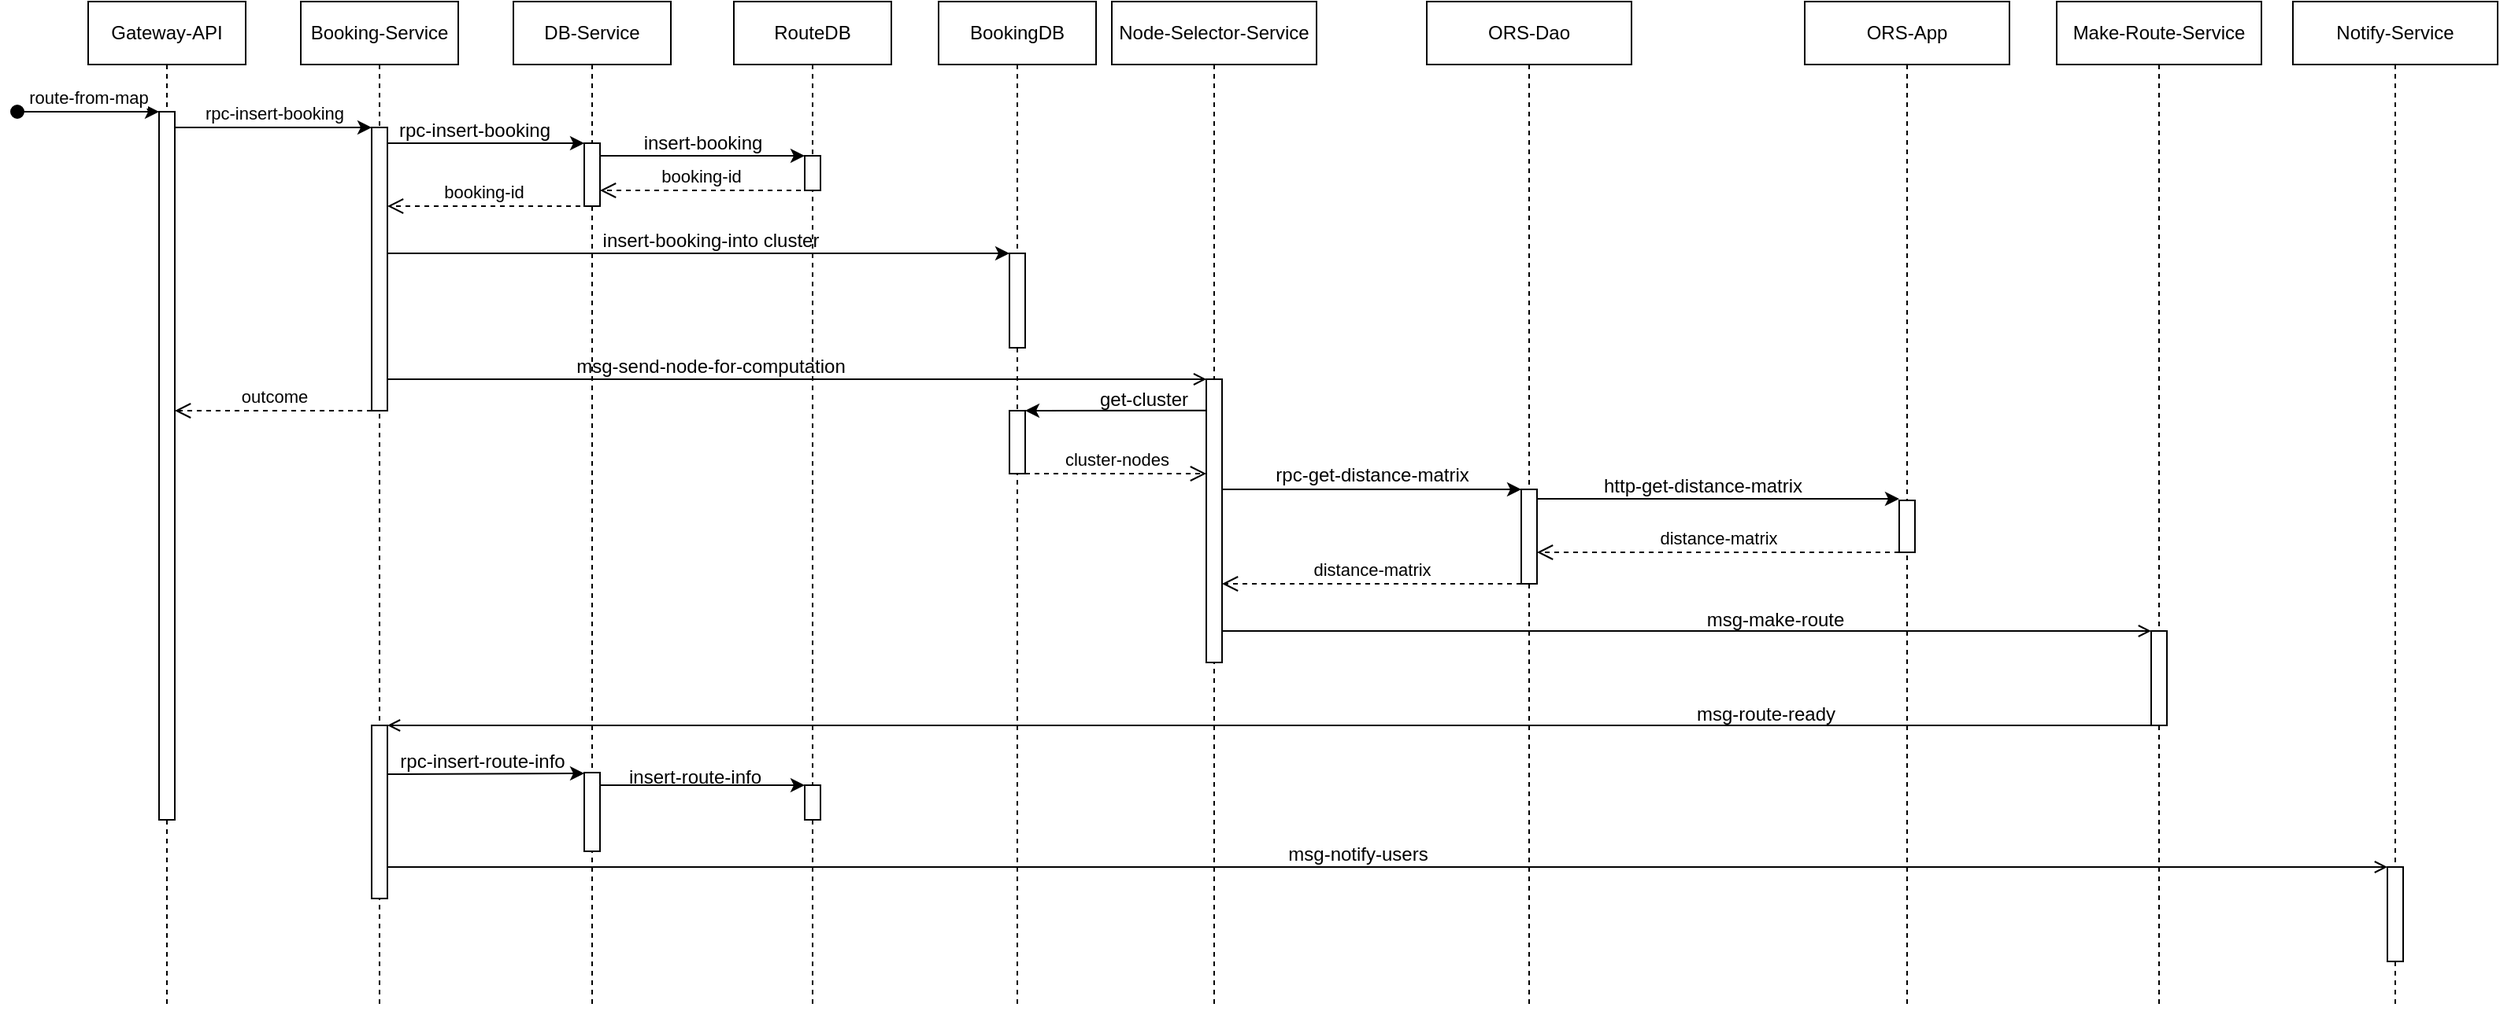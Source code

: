 <mxfile version="21.6.1" type="device">
  <diagram name="Page-1" id="2YBvvXClWsGukQMizWep">
    <mxGraphModel dx="940" dy="702" grid="1" gridSize="10" guides="1" tooltips="1" connect="1" arrows="1" fold="1" page="1" pageScale="1" pageWidth="850" pageHeight="1100" math="0" shadow="0">
      <root>
        <mxCell id="0" />
        <mxCell id="1" parent="0" />
        <mxCell id="aM9ryv3xv72pqoxQDRHE-1" value="Gateway-API" style="shape=umlLifeline;perimeter=lifelinePerimeter;whiteSpace=wrap;html=1;container=0;dropTarget=0;collapsible=0;recursiveResize=0;outlineConnect=0;portConstraint=eastwest;newEdgeStyle={&quot;edgeStyle&quot;:&quot;elbowEdgeStyle&quot;,&quot;elbow&quot;:&quot;vertical&quot;,&quot;curved&quot;:0,&quot;rounded&quot;:0};" parent="1" vertex="1">
          <mxGeometry x="210" y="100" width="100" height="640" as="geometry" />
        </mxCell>
        <mxCell id="aM9ryv3xv72pqoxQDRHE-2" value="" style="html=1;points=[];perimeter=orthogonalPerimeter;outlineConnect=0;targetShapes=umlLifeline;portConstraint=eastwest;newEdgeStyle={&quot;edgeStyle&quot;:&quot;elbowEdgeStyle&quot;,&quot;elbow&quot;:&quot;vertical&quot;,&quot;curved&quot;:0,&quot;rounded&quot;:0};" parent="aM9ryv3xv72pqoxQDRHE-1" vertex="1">
          <mxGeometry x="45" y="70" width="10" height="450" as="geometry" />
        </mxCell>
        <mxCell id="aM9ryv3xv72pqoxQDRHE-3" value="route-from-map" style="html=1;verticalAlign=bottom;startArrow=oval;endArrow=classic;startSize=8;edgeStyle=elbowEdgeStyle;elbow=vertical;curved=0;rounded=0;endFill=1;" parent="aM9ryv3xv72pqoxQDRHE-1" target="aM9ryv3xv72pqoxQDRHE-2" edge="1">
          <mxGeometry relative="1" as="geometry">
            <mxPoint x="-45" y="70" as="sourcePoint" />
          </mxGeometry>
        </mxCell>
        <mxCell id="aM9ryv3xv72pqoxQDRHE-5" value="Booking-Service" style="shape=umlLifeline;perimeter=lifelinePerimeter;whiteSpace=wrap;html=1;container=0;dropTarget=0;collapsible=0;recursiveResize=0;outlineConnect=0;portConstraint=eastwest;newEdgeStyle={&quot;edgeStyle&quot;:&quot;elbowEdgeStyle&quot;,&quot;elbow&quot;:&quot;vertical&quot;,&quot;curved&quot;:0,&quot;rounded&quot;:0};" parent="1" vertex="1">
          <mxGeometry x="345" y="100" width="100" height="640" as="geometry" />
        </mxCell>
        <mxCell id="aM9ryv3xv72pqoxQDRHE-6" value="" style="html=1;points=[];perimeter=orthogonalPerimeter;outlineConnect=0;targetShapes=umlLifeline;portConstraint=eastwest;newEdgeStyle={&quot;edgeStyle&quot;:&quot;elbowEdgeStyle&quot;,&quot;elbow&quot;:&quot;vertical&quot;,&quot;curved&quot;:0,&quot;rounded&quot;:0};" parent="aM9ryv3xv72pqoxQDRHE-5" vertex="1">
          <mxGeometry x="45" y="80" width="10" height="180" as="geometry" />
        </mxCell>
        <mxCell id="IHLAlMQquA-5X1Fei5Ps-35" value="" style="html=1;points=[];perimeter=orthogonalPerimeter;outlineConnect=0;targetShapes=umlLifeline;portConstraint=eastwest;newEdgeStyle={&quot;edgeStyle&quot;:&quot;elbowEdgeStyle&quot;,&quot;elbow&quot;:&quot;vertical&quot;,&quot;curved&quot;:0,&quot;rounded&quot;:0};" parent="aM9ryv3xv72pqoxQDRHE-5" vertex="1">
          <mxGeometry x="45" y="460" width="10" height="110" as="geometry" />
        </mxCell>
        <mxCell id="aM9ryv3xv72pqoxQDRHE-7" value="rpc-insert-booking" style="html=1;verticalAlign=bottom;endArrow=classic;edgeStyle=elbowEdgeStyle;elbow=vertical;curved=0;rounded=0;endFill=1;" parent="1" source="aM9ryv3xv72pqoxQDRHE-2" target="aM9ryv3xv72pqoxQDRHE-6" edge="1">
          <mxGeometry relative="1" as="geometry">
            <mxPoint x="320" y="190" as="sourcePoint" />
            <Array as="points">
              <mxPoint x="305" y="180" />
            </Array>
          </mxGeometry>
        </mxCell>
        <mxCell id="aM9ryv3xv72pqoxQDRHE-8" value="outcome" style="html=1;verticalAlign=bottom;endArrow=open;dashed=1;endSize=8;edgeStyle=elbowEdgeStyle;elbow=vertical;curved=0;rounded=0;" parent="1" edge="1">
          <mxGeometry relative="1" as="geometry">
            <mxPoint x="265" y="360" as="targetPoint" />
            <Array as="points">
              <mxPoint x="315" y="360" />
            </Array>
            <mxPoint x="390" y="360" as="sourcePoint" />
          </mxGeometry>
        </mxCell>
        <mxCell id="1qJho_wK9-XxOotD1mHt-2" value="Make-Route-Service" style="shape=umlLifeline;perimeter=lifelinePerimeter;whiteSpace=wrap;html=1;container=0;dropTarget=0;collapsible=0;recursiveResize=0;outlineConnect=0;portConstraint=eastwest;newEdgeStyle={&quot;edgeStyle&quot;:&quot;elbowEdgeStyle&quot;,&quot;elbow&quot;:&quot;vertical&quot;,&quot;curved&quot;:0,&quot;rounded&quot;:0};" parent="1" vertex="1">
          <mxGeometry x="1460" y="100" width="130" height="640" as="geometry" />
        </mxCell>
        <mxCell id="1qJho_wK9-XxOotD1mHt-3" value="" style="html=1;points=[];perimeter=orthogonalPerimeter;outlineConnect=0;targetShapes=umlLifeline;portConstraint=eastwest;newEdgeStyle={&quot;edgeStyle&quot;:&quot;elbowEdgeStyle&quot;,&quot;elbow&quot;:&quot;vertical&quot;,&quot;curved&quot;:0,&quot;rounded&quot;:0};" parent="1qJho_wK9-XxOotD1mHt-2" vertex="1">
          <mxGeometry x="60" y="400" width="10" height="60" as="geometry" />
        </mxCell>
        <mxCell id="1qJho_wK9-XxOotD1mHt-4" value="DB-Service" style="shape=umlLifeline;perimeter=lifelinePerimeter;whiteSpace=wrap;html=1;container=0;dropTarget=0;collapsible=0;recursiveResize=0;outlineConnect=0;portConstraint=eastwest;newEdgeStyle={&quot;edgeStyle&quot;:&quot;elbowEdgeStyle&quot;,&quot;elbow&quot;:&quot;vertical&quot;,&quot;curved&quot;:0,&quot;rounded&quot;:0};" parent="1" vertex="1">
          <mxGeometry x="480" y="100" width="100" height="640" as="geometry" />
        </mxCell>
        <mxCell id="1qJho_wK9-XxOotD1mHt-5" value="" style="html=1;points=[];perimeter=orthogonalPerimeter;outlineConnect=0;targetShapes=umlLifeline;portConstraint=eastwest;newEdgeStyle={&quot;edgeStyle&quot;:&quot;elbowEdgeStyle&quot;,&quot;elbow&quot;:&quot;vertical&quot;,&quot;curved&quot;:0,&quot;rounded&quot;:0};" parent="1qJho_wK9-XxOotD1mHt-4" vertex="1">
          <mxGeometry x="45" y="90" width="10" height="40" as="geometry" />
        </mxCell>
        <mxCell id="IHLAlMQquA-5X1Fei5Ps-38" value="" style="html=1;points=[];perimeter=orthogonalPerimeter;outlineConnect=0;targetShapes=umlLifeline;portConstraint=eastwest;newEdgeStyle={&quot;edgeStyle&quot;:&quot;elbowEdgeStyle&quot;,&quot;elbow&quot;:&quot;vertical&quot;,&quot;curved&quot;:0,&quot;rounded&quot;:0};" parent="1qJho_wK9-XxOotD1mHt-4" vertex="1">
          <mxGeometry x="45" y="490" width="10" height="50" as="geometry" />
        </mxCell>
        <mxCell id="1qJho_wK9-XxOotD1mHt-6" value="Node-Selector-Service" style="shape=umlLifeline;perimeter=lifelinePerimeter;whiteSpace=wrap;html=1;container=0;dropTarget=0;collapsible=0;recursiveResize=0;outlineConnect=0;portConstraint=eastwest;newEdgeStyle={&quot;edgeStyle&quot;:&quot;elbowEdgeStyle&quot;,&quot;elbow&quot;:&quot;vertical&quot;,&quot;curved&quot;:0,&quot;rounded&quot;:0};" parent="1" vertex="1">
          <mxGeometry x="860" y="100" width="130" height="640" as="geometry" />
        </mxCell>
        <mxCell id="1qJho_wK9-XxOotD1mHt-7" value="" style="html=1;points=[];perimeter=orthogonalPerimeter;outlineConnect=0;targetShapes=umlLifeline;portConstraint=eastwest;newEdgeStyle={&quot;edgeStyle&quot;:&quot;elbowEdgeStyle&quot;,&quot;elbow&quot;:&quot;vertical&quot;,&quot;curved&quot;:0,&quot;rounded&quot;:0};" parent="1qJho_wK9-XxOotD1mHt-6" vertex="1">
          <mxGeometry x="60" y="240" width="10" height="180" as="geometry" />
        </mxCell>
        <mxCell id="1qJho_wK9-XxOotD1mHt-8" value="RouteDB" style="shape=umlLifeline;perimeter=lifelinePerimeter;whiteSpace=wrap;html=1;container=0;dropTarget=0;collapsible=0;recursiveResize=0;outlineConnect=0;portConstraint=eastwest;newEdgeStyle={&quot;edgeStyle&quot;:&quot;elbowEdgeStyle&quot;,&quot;elbow&quot;:&quot;vertical&quot;,&quot;curved&quot;:0,&quot;rounded&quot;:0};" parent="1" vertex="1">
          <mxGeometry x="620" y="100" width="100" height="640" as="geometry" />
        </mxCell>
        <mxCell id="1qJho_wK9-XxOotD1mHt-9" value="" style="html=1;points=[];perimeter=orthogonalPerimeter;outlineConnect=0;targetShapes=umlLifeline;portConstraint=eastwest;newEdgeStyle={&quot;edgeStyle&quot;:&quot;elbowEdgeStyle&quot;,&quot;elbow&quot;:&quot;vertical&quot;,&quot;curved&quot;:0,&quot;rounded&quot;:0};" parent="1qJho_wK9-XxOotD1mHt-8" vertex="1">
          <mxGeometry x="45" y="98" width="10" height="22" as="geometry" />
        </mxCell>
        <mxCell id="IHLAlMQquA-5X1Fei5Ps-41" value="" style="html=1;points=[];perimeter=orthogonalPerimeter;outlineConnect=0;targetShapes=umlLifeline;portConstraint=eastwest;newEdgeStyle={&quot;edgeStyle&quot;:&quot;elbowEdgeStyle&quot;,&quot;elbow&quot;:&quot;vertical&quot;,&quot;curved&quot;:0,&quot;rounded&quot;:0};" parent="1qJho_wK9-XxOotD1mHt-8" vertex="1">
          <mxGeometry x="45" y="498" width="10" height="22" as="geometry" />
        </mxCell>
        <mxCell id="1qJho_wK9-XxOotD1mHt-10" value="BookingDB" style="shape=umlLifeline;perimeter=lifelinePerimeter;whiteSpace=wrap;html=1;container=0;dropTarget=0;collapsible=0;recursiveResize=0;outlineConnect=0;portConstraint=eastwest;newEdgeStyle={&quot;edgeStyle&quot;:&quot;elbowEdgeStyle&quot;,&quot;elbow&quot;:&quot;vertical&quot;,&quot;curved&quot;:0,&quot;rounded&quot;:0};" parent="1" vertex="1">
          <mxGeometry x="750" y="100" width="100" height="640" as="geometry" />
        </mxCell>
        <mxCell id="1qJho_wK9-XxOotD1mHt-11" value="" style="html=1;points=[];perimeter=orthogonalPerimeter;outlineConnect=0;targetShapes=umlLifeline;portConstraint=eastwest;newEdgeStyle={&quot;edgeStyle&quot;:&quot;elbowEdgeStyle&quot;,&quot;elbow&quot;:&quot;vertical&quot;,&quot;curved&quot;:0,&quot;rounded&quot;:0};" parent="1qJho_wK9-XxOotD1mHt-10" vertex="1">
          <mxGeometry x="45" y="160" width="10" height="60" as="geometry" />
        </mxCell>
        <mxCell id="IHLAlMQquA-5X1Fei5Ps-20" value="" style="html=1;points=[];perimeter=orthogonalPerimeter;outlineConnect=0;targetShapes=umlLifeline;portConstraint=eastwest;newEdgeStyle={&quot;edgeStyle&quot;:&quot;elbowEdgeStyle&quot;,&quot;elbow&quot;:&quot;vertical&quot;,&quot;curved&quot;:0,&quot;rounded&quot;:0};" parent="1qJho_wK9-XxOotD1mHt-10" vertex="1">
          <mxGeometry x="45" y="260" width="10" height="40" as="geometry" />
        </mxCell>
        <mxCell id="1qJho_wK9-XxOotD1mHt-12" value="ORS-App" style="shape=umlLifeline;perimeter=lifelinePerimeter;whiteSpace=wrap;html=1;container=0;dropTarget=0;collapsible=0;recursiveResize=0;outlineConnect=0;portConstraint=eastwest;newEdgeStyle={&quot;edgeStyle&quot;:&quot;elbowEdgeStyle&quot;,&quot;elbow&quot;:&quot;vertical&quot;,&quot;curved&quot;:0,&quot;rounded&quot;:0};" parent="1" vertex="1">
          <mxGeometry x="1300" y="100" width="130" height="640" as="geometry" />
        </mxCell>
        <mxCell id="1qJho_wK9-XxOotD1mHt-13" value="" style="html=1;points=[];perimeter=orthogonalPerimeter;outlineConnect=0;targetShapes=umlLifeline;portConstraint=eastwest;newEdgeStyle={&quot;edgeStyle&quot;:&quot;elbowEdgeStyle&quot;,&quot;elbow&quot;:&quot;vertical&quot;,&quot;curved&quot;:0,&quot;rounded&quot;:0};" parent="1qJho_wK9-XxOotD1mHt-12" vertex="1">
          <mxGeometry x="60" y="317" width="10" height="33" as="geometry" />
        </mxCell>
        <mxCell id="IHLAlMQquA-5X1Fei5Ps-1" value="ORS-Dao" style="shape=umlLifeline;perimeter=lifelinePerimeter;whiteSpace=wrap;html=1;container=0;dropTarget=0;collapsible=0;recursiveResize=0;outlineConnect=0;portConstraint=eastwest;newEdgeStyle={&quot;edgeStyle&quot;:&quot;elbowEdgeStyle&quot;,&quot;elbow&quot;:&quot;vertical&quot;,&quot;curved&quot;:0,&quot;rounded&quot;:0};" parent="1" vertex="1">
          <mxGeometry x="1060" y="100" width="130" height="640" as="geometry" />
        </mxCell>
        <mxCell id="IHLAlMQquA-5X1Fei5Ps-2" value="" style="html=1;points=[];perimeter=orthogonalPerimeter;outlineConnect=0;targetShapes=umlLifeline;portConstraint=eastwest;newEdgeStyle={&quot;edgeStyle&quot;:&quot;elbowEdgeStyle&quot;,&quot;elbow&quot;:&quot;vertical&quot;,&quot;curved&quot;:0,&quot;rounded&quot;:0};" parent="IHLAlMQquA-5X1Fei5Ps-1" vertex="1">
          <mxGeometry x="60" y="310" width="10" height="60" as="geometry" />
        </mxCell>
        <mxCell id="IHLAlMQquA-5X1Fei5Ps-3" style="edgeStyle=elbowEdgeStyle;rounded=0;orthogonalLoop=1;jettySize=auto;html=1;elbow=vertical;curved=0;" parent="1" target="1qJho_wK9-XxOotD1mHt-5" edge="1">
          <mxGeometry relative="1" as="geometry">
            <mxPoint x="400" y="190" as="sourcePoint" />
            <mxPoint x="520" y="190" as="targetPoint" />
            <Array as="points">
              <mxPoint x="463" y="190" />
            </Array>
          </mxGeometry>
        </mxCell>
        <mxCell id="IHLAlMQquA-5X1Fei5Ps-4" value="rpc-insert-booking" style="text;html=1;align=center;verticalAlign=middle;resizable=0;points=[];autosize=1;strokeColor=none;fillColor=none;" parent="1" vertex="1">
          <mxGeometry x="395" y="167" width="120" height="30" as="geometry" />
        </mxCell>
        <mxCell id="IHLAlMQquA-5X1Fei5Ps-5" value="" style="edgeStyle=elbowEdgeStyle;rounded=0;orthogonalLoop=1;jettySize=auto;html=1;elbow=vertical;curved=0;" parent="1" edge="1">
          <mxGeometry relative="1" as="geometry">
            <mxPoint x="535" y="198" as="sourcePoint" />
            <mxPoint x="665" y="198" as="targetPoint" />
            <Array as="points">
              <mxPoint x="600" y="198" />
            </Array>
          </mxGeometry>
        </mxCell>
        <mxCell id="IHLAlMQquA-5X1Fei5Ps-6" value="insert-booking" style="text;html=1;align=center;verticalAlign=middle;resizable=0;points=[];autosize=1;strokeColor=none;fillColor=none;" parent="1" vertex="1">
          <mxGeometry x="550" y="175" width="100" height="30" as="geometry" />
        </mxCell>
        <mxCell id="IHLAlMQquA-5X1Fei5Ps-7" value="booking-id" style="html=1;verticalAlign=bottom;endArrow=open;dashed=1;endSize=8;edgeStyle=elbowEdgeStyle;elbow=vertical;curved=0;rounded=0;" parent="1" target="1qJho_wK9-XxOotD1mHt-5" edge="1">
          <mxGeometry relative="1" as="geometry">
            <mxPoint x="537.5" y="220" as="targetPoint" />
            <Array as="points">
              <mxPoint x="587.5" y="220" />
            </Array>
            <mxPoint x="662.5" y="220" as="sourcePoint" />
          </mxGeometry>
        </mxCell>
        <mxCell id="IHLAlMQquA-5X1Fei5Ps-8" value="booking-id" style="html=1;verticalAlign=bottom;endArrow=open;dashed=1;endSize=8;edgeStyle=elbowEdgeStyle;elbow=vertical;curved=0;rounded=0;" parent="1" edge="1">
          <mxGeometry relative="1" as="geometry">
            <mxPoint x="400" y="230" as="targetPoint" />
            <Array as="points">
              <mxPoint x="447.5" y="230" />
            </Array>
            <mxPoint x="522.5" y="230" as="sourcePoint" />
          </mxGeometry>
        </mxCell>
        <mxCell id="IHLAlMQquA-5X1Fei5Ps-9" style="edgeStyle=elbowEdgeStyle;rounded=0;orthogonalLoop=1;jettySize=auto;html=1;elbow=vertical;curved=0;" parent="1" source="aM9ryv3xv72pqoxQDRHE-6" target="1qJho_wK9-XxOotD1mHt-11" edge="1">
          <mxGeometry relative="1" as="geometry">
            <mxPoint x="790" y="260" as="targetPoint" />
            <Array as="points">
              <mxPoint x="575" y="260" />
            </Array>
          </mxGeometry>
        </mxCell>
        <mxCell id="IHLAlMQquA-5X1Fei5Ps-10" value="insert-booking-into cluster" style="text;html=1;align=center;verticalAlign=middle;resizable=0;points=[];autosize=1;strokeColor=none;fillColor=none;" parent="1" vertex="1">
          <mxGeometry x="525" y="237" width="160" height="30" as="geometry" />
        </mxCell>
        <mxCell id="IHLAlMQquA-5X1Fei5Ps-16" style="edgeStyle=elbowEdgeStyle;rounded=0;orthogonalLoop=1;jettySize=auto;html=1;elbow=vertical;curved=0;endArrow=open;endFill=0;entryX=1.001;entryY=0.088;entryDx=0;entryDy=0;entryPerimeter=0;" parent="1" target="IHLAlMQquA-5X1Fei5Ps-23" edge="1">
          <mxGeometry relative="1" as="geometry">
            <mxPoint x="400" y="340" as="sourcePoint" />
            <mxPoint x="940" y="340" as="targetPoint" />
            <Array as="points">
              <mxPoint x="650" y="340" />
            </Array>
          </mxGeometry>
        </mxCell>
        <mxCell id="IHLAlMQquA-5X1Fei5Ps-19" value="msg-send-node-for-computation" style="text;html=1;align=center;verticalAlign=middle;resizable=0;points=[];autosize=1;strokeColor=none;fillColor=none;" parent="1" vertex="1">
          <mxGeometry x="510" y="317" width="190" height="30" as="geometry" />
        </mxCell>
        <mxCell id="IHLAlMQquA-5X1Fei5Ps-21" style="edgeStyle=elbowEdgeStyle;rounded=0;orthogonalLoop=1;jettySize=auto;html=1;elbow=vertical;curved=0;exitX=0.996;exitY=0.729;exitDx=0;exitDy=0;exitPerimeter=0;" parent="1" source="IHLAlMQquA-5X1Fei5Ps-23" edge="1">
          <mxGeometry relative="1" as="geometry">
            <mxPoint x="940" y="360" as="sourcePoint" />
            <mxPoint x="805" y="360" as="targetPoint" />
          </mxGeometry>
        </mxCell>
        <mxCell id="IHLAlMQquA-5X1Fei5Ps-23" value="get-cluster" style="text;html=1;align=center;verticalAlign=middle;resizable=0;points=[];autosize=1;strokeColor=none;fillColor=none;" parent="1" vertex="1">
          <mxGeometry x="840" y="338" width="80" height="30" as="geometry" />
        </mxCell>
        <mxCell id="IHLAlMQquA-5X1Fei5Ps-24" value="cluster-nodes" style="html=1;verticalAlign=bottom;endArrow=open;dashed=1;endSize=8;edgeStyle=elbowEdgeStyle;elbow=vertical;curved=0;rounded=0;" parent="1" source="IHLAlMQquA-5X1Fei5Ps-20" target="1qJho_wK9-XxOotD1mHt-7" edge="1">
          <mxGeometry relative="1" as="geometry">
            <mxPoint x="935" y="400" as="targetPoint" />
            <Array as="points">
              <mxPoint x="860" y="400" />
            </Array>
            <mxPoint x="810" y="400" as="sourcePoint" />
          </mxGeometry>
        </mxCell>
        <mxCell id="IHLAlMQquA-5X1Fei5Ps-25" style="edgeStyle=elbowEdgeStyle;rounded=0;orthogonalLoop=1;jettySize=auto;html=1;elbow=vertical;curved=0;" parent="1" edge="1">
          <mxGeometry relative="1" as="geometry">
            <mxPoint x="930" y="410" as="sourcePoint" />
            <mxPoint x="1120" y="410" as="targetPoint" />
          </mxGeometry>
        </mxCell>
        <mxCell id="IHLAlMQquA-5X1Fei5Ps-26" value="rpc-get-distance-matrix" style="text;html=1;align=center;verticalAlign=middle;resizable=0;points=[];autosize=1;strokeColor=none;fillColor=none;" parent="1" vertex="1">
          <mxGeometry x="950" y="386" width="150" height="30" as="geometry" />
        </mxCell>
        <mxCell id="IHLAlMQquA-5X1Fei5Ps-27" value="http-get-distance-matrix" style="text;html=1;align=center;verticalAlign=middle;resizable=0;points=[];autosize=1;strokeColor=none;fillColor=none;" parent="1" vertex="1">
          <mxGeometry x="1160" y="393" width="150" height="30" as="geometry" />
        </mxCell>
        <mxCell id="IHLAlMQquA-5X1Fei5Ps-28" style="edgeStyle=elbowEdgeStyle;rounded=0;orthogonalLoop=1;jettySize=auto;html=1;elbow=vertical;curved=0;" parent="1" edge="1">
          <mxGeometry relative="1" as="geometry">
            <mxPoint x="1130.0" y="416.003" as="sourcePoint" />
            <mxPoint x="1360" y="416.0" as="targetPoint" />
          </mxGeometry>
        </mxCell>
        <mxCell id="IHLAlMQquA-5X1Fei5Ps-30" value="distance-matrix" style="html=1;verticalAlign=bottom;endArrow=open;dashed=1;endSize=8;edgeStyle=elbowEdgeStyle;elbow=vertical;curved=0;rounded=0;" parent="1" source="IHLAlMQquA-5X1Fei5Ps-2" edge="1">
          <mxGeometry relative="1" as="geometry">
            <mxPoint x="930" y="470" as="targetPoint" />
            <Array as="points">
              <mxPoint x="1070" y="470" />
            </Array>
            <mxPoint x="1160" y="470" as="sourcePoint" />
          </mxGeometry>
        </mxCell>
        <mxCell id="IHLAlMQquA-5X1Fei5Ps-31" value="distance-matrix" style="html=1;verticalAlign=bottom;endArrow=open;dashed=1;endSize=8;edgeStyle=elbowEdgeStyle;elbow=vertical;curved=0;rounded=0;" parent="1" edge="1">
          <mxGeometry relative="1" as="geometry">
            <mxPoint x="1130.0" y="450.308" as="targetPoint" />
            <Array as="points" />
            <mxPoint x="1360" y="450" as="sourcePoint" />
          </mxGeometry>
        </mxCell>
        <mxCell id="IHLAlMQquA-5X1Fei5Ps-32" style="edgeStyle=elbowEdgeStyle;rounded=0;orthogonalLoop=1;jettySize=auto;html=1;elbow=vertical;curved=0;endArrow=open;endFill=0;" parent="1" edge="1">
          <mxGeometry relative="1" as="geometry">
            <mxPoint x="930" y="500" as="sourcePoint" />
            <mxPoint x="1520" y="500" as="targetPoint" />
          </mxGeometry>
        </mxCell>
        <mxCell id="IHLAlMQquA-5X1Fei5Ps-33" value="msg-make-route" style="text;html=1;align=center;verticalAlign=middle;resizable=0;points=[];autosize=1;strokeColor=none;fillColor=none;" parent="1" vertex="1">
          <mxGeometry x="1226" y="478" width="110" height="30" as="geometry" />
        </mxCell>
        <mxCell id="IHLAlMQquA-5X1Fei5Ps-34" style="edgeStyle=elbowEdgeStyle;rounded=0;orthogonalLoop=1;jettySize=auto;html=1;elbow=vertical;curved=0;endArrow=open;endFill=0;" parent="1" edge="1">
          <mxGeometry relative="1" as="geometry">
            <mxPoint x="1520" y="560" as="sourcePoint" />
            <mxPoint x="400" y="560" as="targetPoint" />
          </mxGeometry>
        </mxCell>
        <mxCell id="IHLAlMQquA-5X1Fei5Ps-36" value="msg-route-ready" style="text;html=1;align=center;verticalAlign=middle;resizable=0;points=[];autosize=1;strokeColor=none;fillColor=none;" parent="1" vertex="1">
          <mxGeometry x="1220" y="538" width="110" height="30" as="geometry" />
        </mxCell>
        <mxCell id="IHLAlMQquA-5X1Fei5Ps-39" style="edgeStyle=elbowEdgeStyle;rounded=0;orthogonalLoop=1;jettySize=auto;html=1;elbow=vertical;curved=0;" parent="1" edge="1">
          <mxGeometry relative="1" as="geometry">
            <mxPoint x="400" y="591" as="sourcePoint" />
            <mxPoint x="525" y="590" as="targetPoint" />
          </mxGeometry>
        </mxCell>
        <mxCell id="IHLAlMQquA-5X1Fei5Ps-40" value="rpc-insert-route-info" style="text;html=1;align=center;verticalAlign=middle;resizable=0;points=[];autosize=1;strokeColor=none;fillColor=none;" parent="1" vertex="1">
          <mxGeometry x="395" y="568" width="130" height="30" as="geometry" />
        </mxCell>
        <mxCell id="IHLAlMQquA-5X1Fei5Ps-42" style="edgeStyle=elbowEdgeStyle;rounded=0;orthogonalLoop=1;jettySize=auto;html=1;elbow=vertical;curved=0;" parent="1" edge="1">
          <mxGeometry relative="1" as="geometry">
            <mxPoint x="535" y="597.995" as="sourcePoint" />
            <mxPoint x="665" y="597.995" as="targetPoint" />
          </mxGeometry>
        </mxCell>
        <mxCell id="IHLAlMQquA-5X1Fei5Ps-43" value="insert-route-info" style="text;html=1;align=center;verticalAlign=middle;resizable=0;points=[];autosize=1;strokeColor=none;fillColor=none;" parent="1" vertex="1">
          <mxGeometry x="540" y="578" width="110" height="30" as="geometry" />
        </mxCell>
        <mxCell id="IHLAlMQquA-5X1Fei5Ps-44" value="Notify-Service" style="shape=umlLifeline;perimeter=lifelinePerimeter;whiteSpace=wrap;html=1;container=0;dropTarget=0;collapsible=0;recursiveResize=0;outlineConnect=0;portConstraint=eastwest;newEdgeStyle={&quot;edgeStyle&quot;:&quot;elbowEdgeStyle&quot;,&quot;elbow&quot;:&quot;vertical&quot;,&quot;curved&quot;:0,&quot;rounded&quot;:0};" parent="1" vertex="1">
          <mxGeometry x="1610" y="100" width="130" height="640" as="geometry" />
        </mxCell>
        <mxCell id="IHLAlMQquA-5X1Fei5Ps-45" value="" style="html=1;points=[];perimeter=orthogonalPerimeter;outlineConnect=0;targetShapes=umlLifeline;portConstraint=eastwest;newEdgeStyle={&quot;edgeStyle&quot;:&quot;elbowEdgeStyle&quot;,&quot;elbow&quot;:&quot;vertical&quot;,&quot;curved&quot;:0,&quot;rounded&quot;:0};" parent="IHLAlMQquA-5X1Fei5Ps-44" vertex="1">
          <mxGeometry x="60" y="550" width="10" height="60" as="geometry" />
        </mxCell>
        <mxCell id="IHLAlMQquA-5X1Fei5Ps-46" style="edgeStyle=elbowEdgeStyle;rounded=0;orthogonalLoop=1;jettySize=auto;html=1;elbow=vertical;curved=0;endArrow=open;endFill=0;" parent="1" edge="1">
          <mxGeometry relative="1" as="geometry">
            <mxPoint x="400" y="650" as="sourcePoint" />
            <mxPoint x="1670" y="650" as="targetPoint" />
          </mxGeometry>
        </mxCell>
        <mxCell id="IHLAlMQquA-5X1Fei5Ps-47" value="msg-notify-users" style="text;html=1;align=center;verticalAlign=middle;resizable=0;points=[];autosize=1;strokeColor=none;fillColor=none;" parent="1" vertex="1">
          <mxGeometry x="961" y="627" width="110" height="30" as="geometry" />
        </mxCell>
      </root>
    </mxGraphModel>
  </diagram>
</mxfile>

